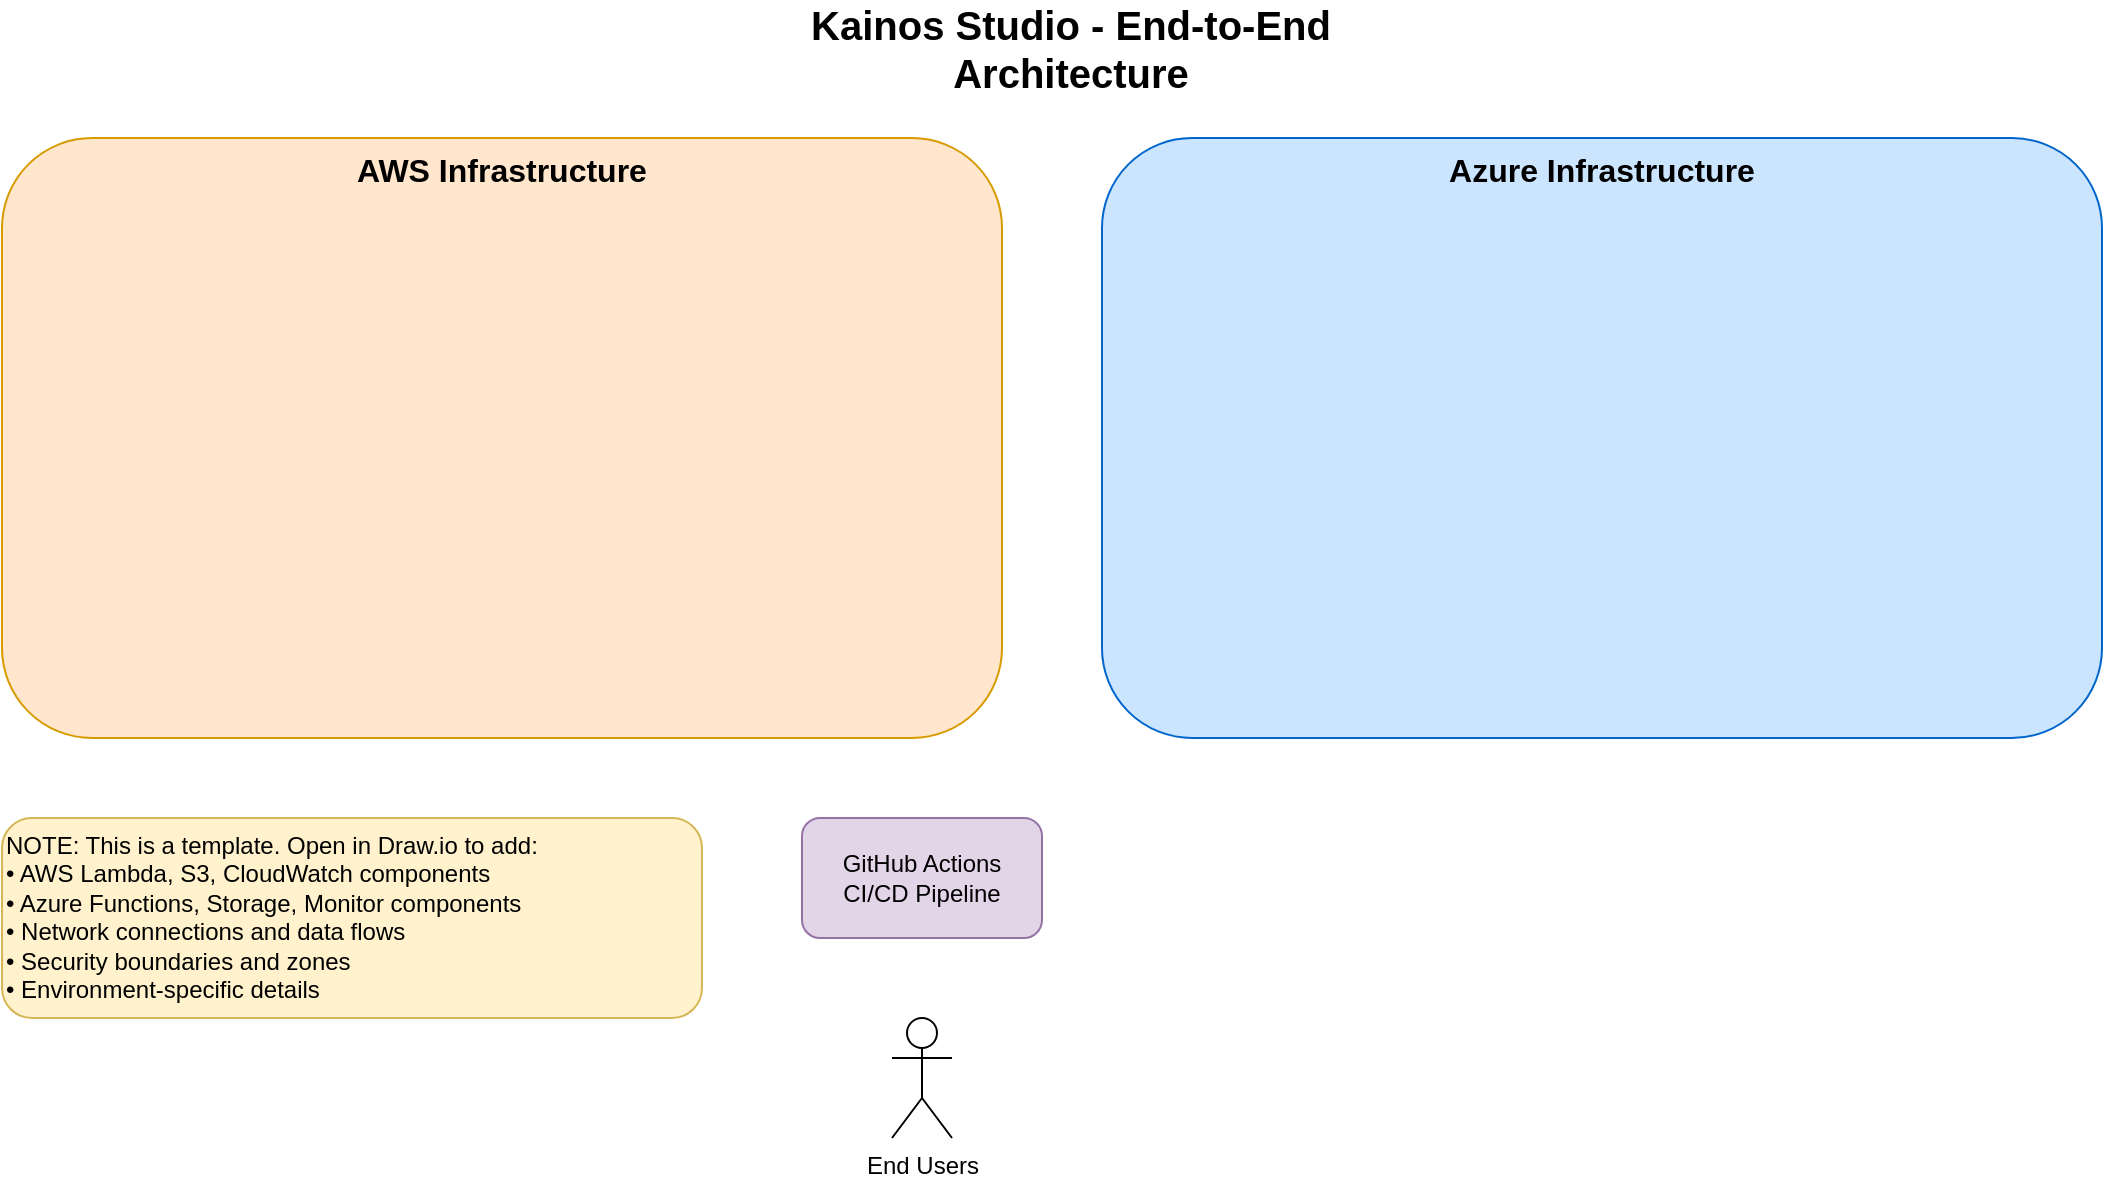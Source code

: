 <mxfile version="24.7.17">
  <diagram name="Kainos Studio Architecture" id="architecture">
    <mxGraphModel dx="1422" dy="794" grid="1" gridSize="10" guides="1" tooltips="1" connect="1" arrows="1" fold="1" page="1" pageScale="1" pageWidth="1169" pageHeight="827" math="0" shadow="0">
      <root>
        <mxCell id="0" />
        <mxCell id="1" parent="0" />
        
        <!-- Title -->
        <mxCell id="title" value="Kainos Studio - End-to-End Architecture" style="text;html=1;strokeColor=none;fillColor=none;align=center;verticalAlign=middle;whiteSpace=wrap;rounded=0;fontSize=20;fontStyle=1;" vertex="1" parent="1">
          <mxGeometry x="400" y="20" width="369" height="30" as="geometry" />
        </mxCell>
        
        <!-- AWS Section -->
        <mxCell id="aws-section" value="AWS Infrastructure" style="rounded=1;whiteSpace=wrap;html=1;fillColor=#FFE6CC;strokeColor=#D79B00;fontSize=16;fontStyle=1;verticalAlign=top;" vertex="1" parent="1">
          <mxGeometry x="50" y="80" width="500" height="300" as="geometry" />
        </mxCell>
        
        <!-- Azure Section -->
        <mxCell id="azure-section" value="Azure Infrastructure" style="rounded=1;whiteSpace=wrap;html=1;fillColor=#CCE5FF;strokeColor=#0066CC;fontSize=16;fontStyle=1;verticalAlign=top;" vertex="1" parent="1">
          <mxGeometry x="600" y="80" width="500" height="300" as="geometry" />
        </mxCell>
        
        <!-- GitHub Actions -->
        <mxCell id="github" value="GitHub Actions&#xa;CI/CD Pipeline" style="rounded=1;whiteSpace=wrap;html=1;fillColor=#E1D5E7;strokeColor=#9673A6;" vertex="1" parent="1">
          <mxGeometry x="450" y="420" width="120" height="60" as="geometry" />
        </mxCell>
        
        <!-- Users -->
        <mxCell id="users" value="End Users" style="shape=umlActor;verticalLabelPosition=bottom;verticalAlign=top;html=1;outlineConnect=0;" vertex="1" parent="1">
          <mxGeometry x="495" y="520" width="30" height="60" as="geometry" />
        </mxCell>
        
        <!-- Note for Draw.io editing -->
        <mxCell id="note" value="NOTE: This is a template. Open in Draw.io to add:&#xa;• AWS Lambda, S3, CloudWatch components&#xa;• Azure Functions, Storage, Monitor components&#xa;• Network connections and data flows&#xa;• Security boundaries and zones&#xa;• Environment-specific details" style="text;html=1;strokeColor=#d6b656;fillColor=#fff2cc;align=left;verticalAlign=top;whiteSpace=wrap;rounded=1;" vertex="1" parent="1">
          <mxGeometry x="50" y="420" width="350" height="100" as="geometry" />
        </mxCell>
        
      </root>
    </mxGraphModel>
  </diagram>
</mxfile>
